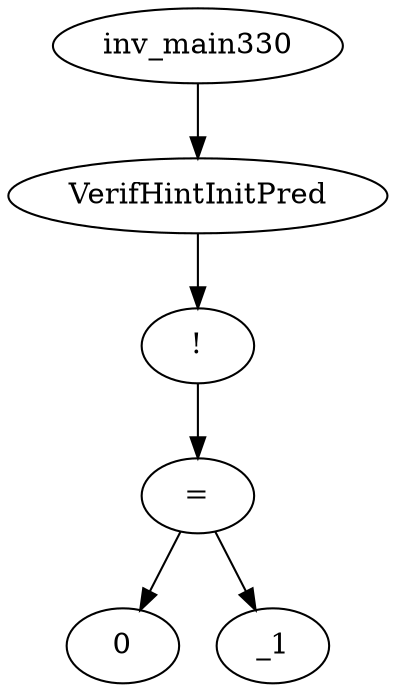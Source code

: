 digraph dag {
0 [label="inv_main330"];
1 [label="VerifHintInitPred"];
2 [label="!"];
3 [label="="];
4 [label="0"];
5 [label="_1"];
0->1
1->2
2->3
3->5
3 -> 4
}
